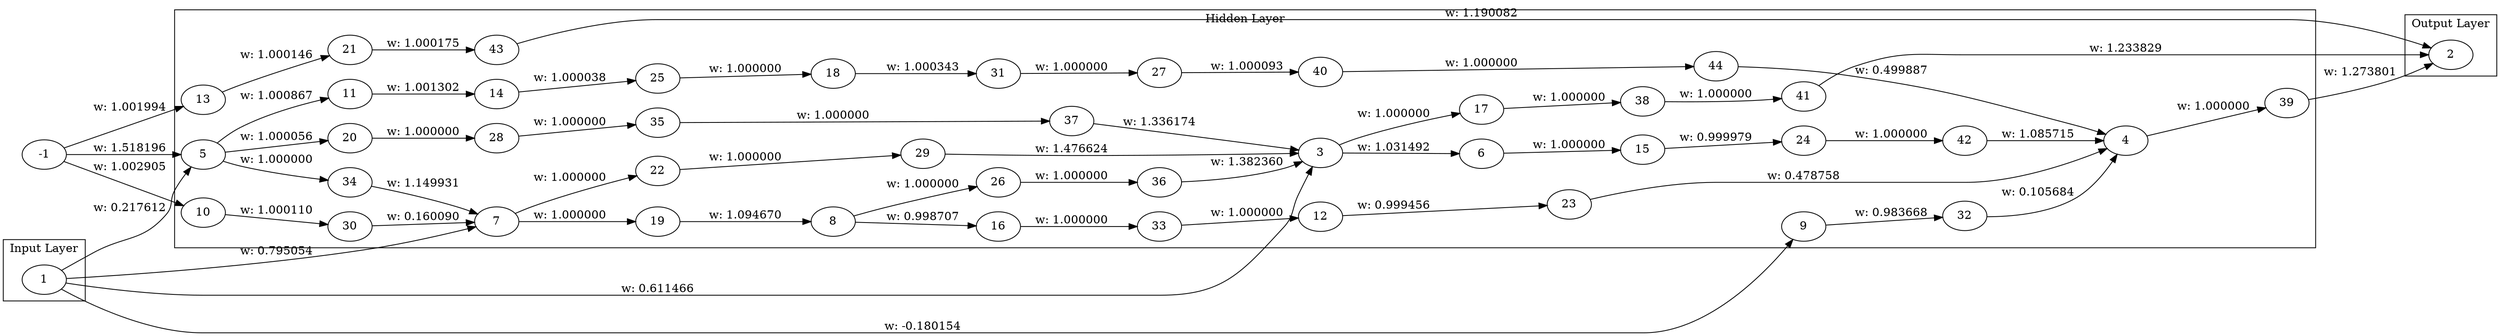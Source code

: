digraph Genome {
  rankdir=LR;
  subgraph cluster_0 {
    label="Input Layer";
    1;
  }
  subgraph cluster_1 {
    label="Hidden Layer";
    3;
    4;
    5;
    6;
    7;
    8;
    9;
    10;
    11;
    12;
    13;
    14;
    15;
    16;
    17;
    18;
    19;
    20;
    21;
    22;
    23;
    24;
    25;
    26;
    27;
    28;
    29;
    30;
    31;
    32;
    33;
    34;
    35;
    36;
    37;
    38;
    39;
    40;
    41;
    42;
    43;
    44;
  }
  subgraph cluster_2 {
    label="Output Layer";
    2;
  }
  1 -> 3 [label="w: 0.611466"];
  -1 -> 5 [label="w: 1.518196"];
  3 -> 6 [label="w: 1.031492"];
  1 -> 7 [label="w: 0.795054"];
  1 -> 5 [label="w: 0.217612"];
  1 -> 9 [label="w: -0.180154"];
  -1 -> 10 [label="w: 1.002905"];
  5 -> 11 [label="w: 1.000867"];
  -1 -> 13 [label="w: 1.001994"];
  11 -> 14 [label="w: 1.001302"];
  6 -> 15 [label="w: 1.000000"];
  8 -> 16 [label="w: 0.998707"];
  3 -> 17 [label="w: 1.000000"];
  7 -> 19 [label="w: 1.000000"];
  19 -> 8 [label="w: 1.094670"];
  5 -> 20 [label="w: 1.000056"];
  13 -> 21 [label="w: 1.000146"];
  7 -> 22 [label="w: 1.000000"];
  12 -> 23 [label="w: 0.999456"];
  23 -> 4 [label="w: 0.478758"];
  15 -> 24 [label="w: 0.999979"];
  14 -> 25 [label="w: 1.000038"];
  25 -> 18 [label="w: 1.000000"];
  8 -> 26 [label="w: 1.000000"];
  20 -> 28 [label="w: 1.000000"];
  22 -> 29 [label="w: 1.000000"];
  29 -> 3 [label="w: 1.476624"];
  10 -> 30 [label="w: 1.000110"];
  30 -> 7 [label="w: 0.160090"];
  18 -> 31 [label="w: 1.000343"];
  31 -> 27 [label="w: 1.000000"];
  9 -> 32 [label="w: 0.983668"];
  32 -> 4 [label="w: 0.105684"];
  16 -> 33 [label="w: 1.000000"];
  33 -> 12 [label="w: 1.000000"];
  5 -> 34 [label="w: 1.000000"];
  34 -> 7 [label="w: 1.149931"];
  28 -> 35 [label="w: 1.000000"];
  26 -> 36 [label="w: 1.000000"];
  36 -> 3 [label="w: 1.382360"];
  35 -> 37 [label="w: 1.000000"];
  37 -> 3 [label="w: 1.336174"];
  17 -> 38 [label="w: 1.000000"];
  4 -> 39 [label="w: 1.000000"];
  39 -> 2 [label="w: 1.273801"];
  27 -> 40 [label="w: 1.000093"];
  38 -> 41 [label="w: 1.000000"];
  41 -> 2 [label="w: 1.233829"];
  24 -> 42 [label="w: 1.000000"];
  42 -> 4 [label="w: 1.085715"];
  21 -> 43 [label="w: 1.000175"];
  43 -> 2 [label="w: 1.190082"];
  40 -> 44 [label="w: 1.000000"];
  44 -> 4 [label="w: 0.499887"];
}
